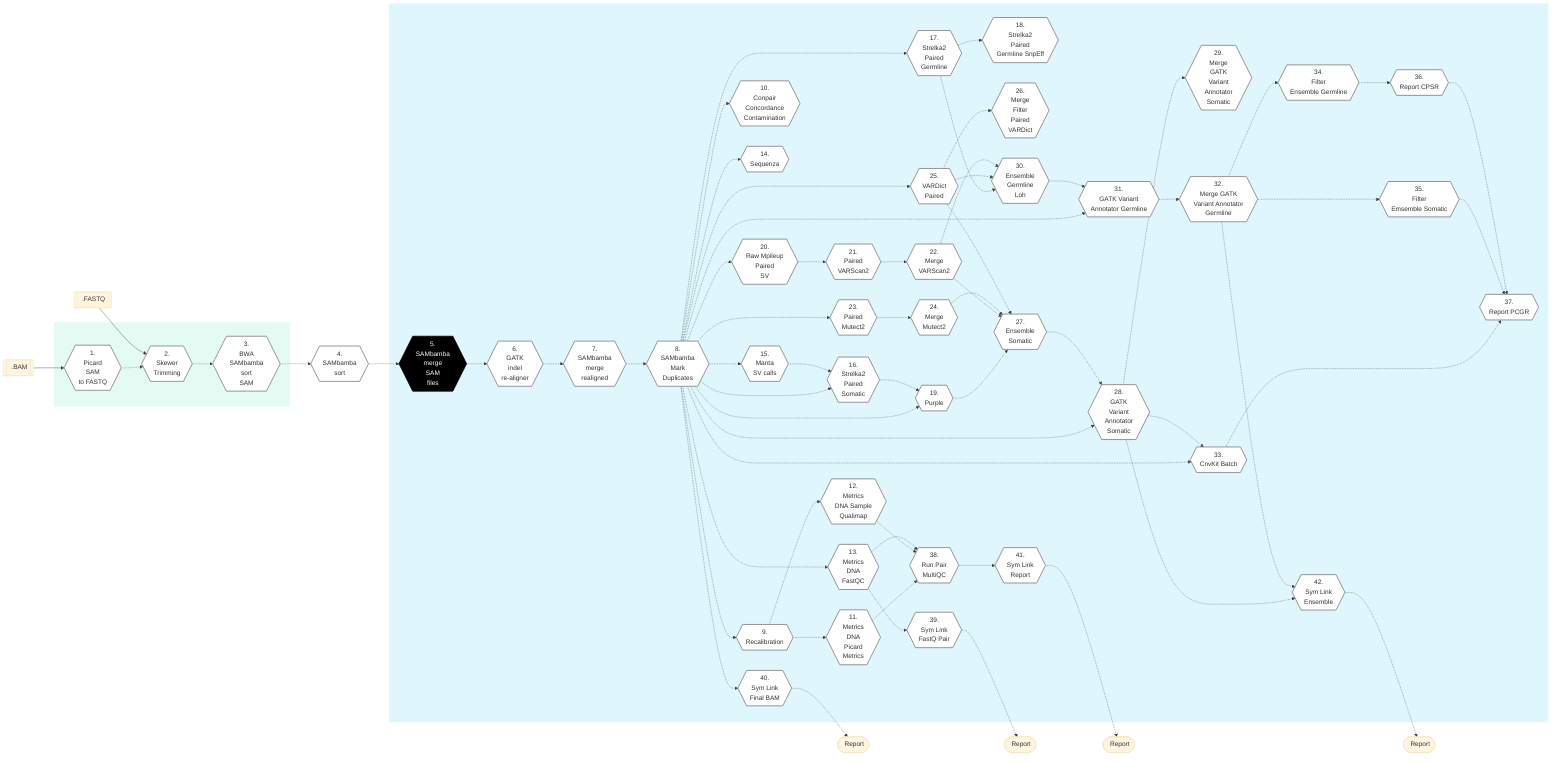 %%{init: {'theme': 'base', 'themeVariables': { 'lineColor': '#404040'}}}%%

        %% GenPipes Schema for tumor_pair.py
        %% Ref: https://bitbucket.org/mugqic/genpipes/src/master/pipelines/tumor_pair/
        %% Author Shaloo Shalini <shalz@hotmail.com>
        %% -t ensemble

        graph LR
        Node1{{ 1. <br/> Picard<br/>SAM<br/>to FASTQ }}:::nodefill
        Node2{{ 2. <br/> Skewer<br/>Trimming }}:::nodefill
        Node3{{ 3. <br/> BWA<br/>SAMbamba<br/>sort<br/>SAM }}:::nodefill
        Node4{{ 4. <br/> SAMbamba<br/>sort }}:::nodefill
        Node5{{ 5. <br/> SAMbamba<br/>merge<br/>SAM<br/>files }}:::nodefillblack
        Node6{{ 6. <br/> GATK<br/>indel<br/>re-aligner }}:::nodefill
        Node7{{ 7. <br/> SAMbamba<br/>merge<br/>realigned }}:::nodefill
        Node8{{ 8. <br/> SAMbamba<br/>Mark<br/>Duplicates }}:::nodefill
        Node9{{ 9. <br/> Recalibration }}:::nodefill
        Node10{{ 10. <br/> Conpair<br/>Concordance<br/>Contamination }}:::nodefill
        Node11{{ 11. <br/> Metrics<br/>DNA<br/>Picard<br/>Metrics}}:::nodefill
        Node12{{ 12. <br/> Metrics<br/>DNA Sample<br/>Qualimap }}:::nodefill
        Node13{{ 13. <br/> Metrics<br/>DNA<br/>FastQC }}:::nodefill
        Node14{{ 14. <br/> Sequenza }}:::nodefill
        Node15{{ 15. <br/> Manta<br/>SV calls }}:::nodefill
        Node16{{ 16. <br/> Strelka2<br/>Paired<br/>Somatic }}:::nodefill
        Node17{{ 17. <br/> Strelka2<br/>Paired<br/>Germline }}:::nodefill
        Node18{{ 18. <br/> Strelka2<br/>Paired<br/>Germline SnpEff }}:::nodefill
        Node19{{ 19. <br/> Purple }}:::nodefill
        Node20{{ 20. <br/> Raw Mpileup<br/>Paired<br/>SV  }}:::nodefill
        Node21{{ 21. <br/> Paired<br/>VARScan2 }}:::nodefill
        Node22{{ 22. <br/> Merge<br/>VARScan2 }}:::nodefill
        Node23{{ 23. <br/> Paired<br/>Mutect2 }}:::nodefill
        Node24{{ 24. <br/> Merge<br/>Mutect2 }}:::nodefill
        Node25{{ 25. <br/> VARDict<br/>Paired }}:::nodefill
        Node26{{ 26. <br/> Merge<br>Filter<br/>Paired<br/>VARDict }}:::nodefill
        Node27{{ 27. <br/> Ensemble<br/>Somatic }}:::nodefill
        Node28{{ 28. <br/> GATK<br/>Variant<br/>Annotator<br/>Somatic }}:::nodefill
        Node29{{ 29. <br/> Merge<br/>GATK<br/>Variant<br/>Annotator<br/>Somatic }}:::nodefill
        Node30{{ 30. <br/> Ensemble<br/>Germline<br/>Loh }}:::nodefill
        Node31{{ 31. <br/> GATK Variant <br/>Annotator Germline }}:::nodefill
        Node32{{ 32. <br/> Merge GATK <br/>Variant Annotator <br/>Germline }}:::nodefill
        Node33{{ 33. <br/> CnvKit Batch }}:::nodefill
        Node34{{ 34. <br/> Filter<br/>Ensemble Germline }}:::nodefill
        Node35{{ 35. <br/> Filter<br/>Emsemble Somatic }}:::nodefill
        Node36{{ 36. <br/> Report CPSR }}:::nodefill
        Node37{{ 37. <br/> Report PCGR }}:::nodefill
        Node38{{ 38. <br/> Run Pair<br/>MultiQC }}:::nodefill
        Node39{{ 39. <br/> Sym Link<br/> FastQ Pair }}:::nodefill
        Node40{{ 40. <br/> Sym Link<br/> Final BAM }}:::nodefill
        Node41{{ 41. <br/> Sym Link<br/> Report }}:::nodefill
        Node42{{ 42. <br/> Sym Link<br/> Ensemble }}:::nodefill

        Input1[[fa:fa-file-archive-o .BAM]]
        Input2[[fa:fa-file-archive-o .FASTQ]]

        RepFASTQPair([fa:fa-sticky-note-o Report ])
        RepFinalBAM([fa:fa-sticky-note-o Report ])
        Report([fa:fa-sticky-note-o Report ])
        RepEnsemble([fa:fa-sticky-note-o Report ])

        Node39 -.-> RepFASTQPair
        Node40 -.-> RepFinalBAM
        Node41 -.-> Report
        Node42 -.-> RepEnsemble

        Input1 --> Node1 -.-> Node2
        Input2 --> Node2

        Node2 -.-> Node3 -.-> Node4 -.-> Node5 -.-> Node6 -.-> Node7 -.-> Node8
        Node8 -.-> Node9 & Node10 & Node13 & Node14 & Node15 & Node16 & Node17 & Node19 & Node20 & Node23 & Node25 & Node28 & Node31 & Node33 & Node40
        Node9 -.-> Node11 & Node12
        Node15 -.-> Node16 -.-> Node19 -.-> Node27
        Node17 -.-> Node18 & Node30
        Node20 -.-> Node21 -.-> Node22 -.-> Node27 -.-> Node28 -.-> Node29
        Node23 -.-> Node24 -.-> Node27
        Node25 -.-> Node26 & Node27 & Node30
        Node22 -.-> Node30 -.-> Node31 -.-> Node32 -.-> Node34
        Node28 -.-> Node33 -.-> Node37
        Node32 -.-> Node35 -.-> Node37
        Node34 -.-> Node36 -.-> Node37
        Node11 & Node12 & Node13 -.-> Node38 -.-> Node41
        Node13 -.-> Node39
        Node28 & Node32 -.-> Node42

        subgraph readSetSteps[" "]
          Node1
          Node2
          Node3
        end
        subgraph sampleSetSteps[" "]
          Node5
          Node6
          Node7
          Node8
          Node9
          Node10
          Node11
          Node12
          Node13
          Node14
          Node15
          Node16
          Node17
          Node18
          Node19
          Node20
          Node21
          Node22
          Node23
          Node24
          Node25
          Node26
          Node27
          Node28
          Node29
          Node30
          Node31
          Node32
          Node33
          Node34
          Node35
          Node36
          Node37
          Node38
          Node39
          Node40
          Node41
          Node42
        end

        classDef greenRect fill:#E4FBF4,stroke:white
        class readSetSteps greenRect
        classDef blueRect fill:#DEF6FC,stroke:white
        class sampleSetSteps blueRect
        classDef nodefill fill:#ffffff,stroke:gray,stroke-width:2px
        classDef nodefillblack fill:black,stroke:black,color:white,stroke-width:2px